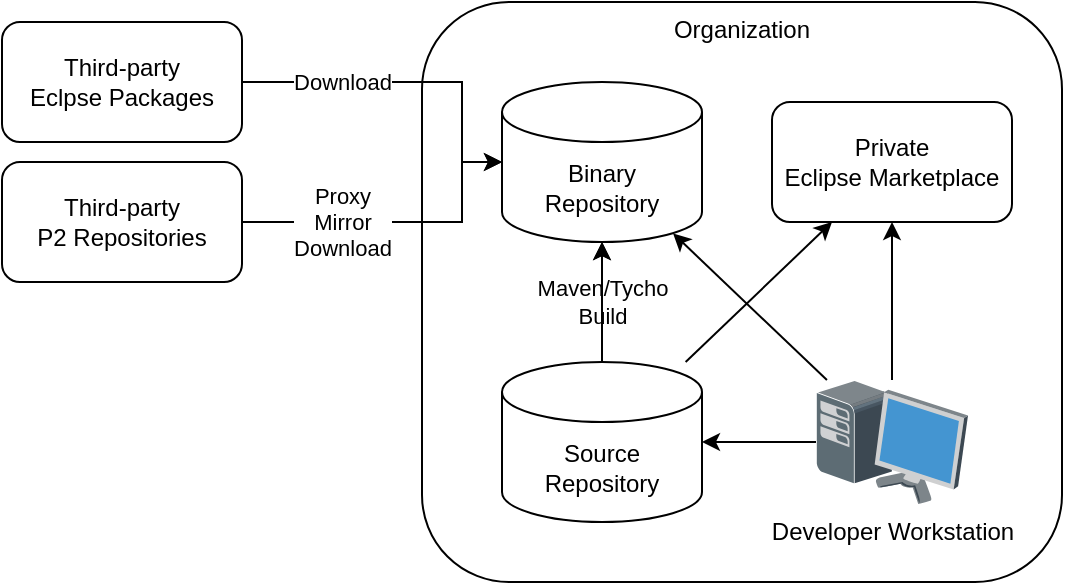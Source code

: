 <mxfile version="16.5.1" type="device"><diagram id="agFjbcYcVc0equVDcLEy" name="Page-1"><mxGraphModel dx="1102" dy="1025" grid="1" gridSize="10" guides="1" tooltips="1" connect="1" arrows="1" fold="1" page="1" pageScale="1" pageWidth="850" pageHeight="1100" math="0" shadow="0"><root><mxCell id="0"/><mxCell id="1" parent="0"/><mxCell id="oVzfF4VlW9KZ73lAIH3O-2" value="Organization" style="rounded=1;whiteSpace=wrap;html=1;verticalAlign=top;" vertex="1" parent="1"><mxGeometry x="260" y="370" width="320" height="290" as="geometry"/></mxCell><mxCell id="oVzfF4VlW9KZ73lAIH3O-1" value="Binary&lt;br&gt;Repository" style="shape=cylinder3;whiteSpace=wrap;html=1;boundedLbl=1;backgroundOutline=1;size=15;" vertex="1" parent="1"><mxGeometry x="300" y="410" width="100" height="80" as="geometry"/></mxCell><mxCell id="oVzfF4VlW9KZ73lAIH3O-5" value="Download" style="edgeStyle=orthogonalEdgeStyle;rounded=0;orthogonalLoop=1;jettySize=auto;html=1;exitX=1;exitY=0.5;exitDx=0;exitDy=0;entryX=0;entryY=0.5;entryDx=0;entryDy=0;entryPerimeter=0;" edge="1" parent="1" source="oVzfF4VlW9KZ73lAIH3O-3" target="oVzfF4VlW9KZ73lAIH3O-1"><mxGeometry x="-0.412" relative="1" as="geometry"><Array as="points"><mxPoint x="280" y="410"/><mxPoint x="280" y="450"/></Array><mxPoint as="offset"/></mxGeometry></mxCell><mxCell id="oVzfF4VlW9KZ73lAIH3O-3" value="Third-party&lt;br&gt;Eclpse Packages" style="rounded=1;whiteSpace=wrap;html=1;" vertex="1" parent="1"><mxGeometry x="50" y="380" width="120" height="60" as="geometry"/></mxCell><mxCell id="oVzfF4VlW9KZ73lAIH3O-6" value="Proxy&lt;br&gt;Mirror&lt;br&gt;Download" style="edgeStyle=orthogonalEdgeStyle;rounded=0;orthogonalLoop=1;jettySize=auto;html=1;exitX=1;exitY=0.5;exitDx=0;exitDy=0;" edge="1" parent="1" source="oVzfF4VlW9KZ73lAIH3O-4" target="oVzfF4VlW9KZ73lAIH3O-1"><mxGeometry x="-0.375" relative="1" as="geometry"><Array as="points"><mxPoint x="280" y="480"/><mxPoint x="280" y="450"/></Array><mxPoint as="offset"/></mxGeometry></mxCell><mxCell id="oVzfF4VlW9KZ73lAIH3O-4" value="Third-party&lt;br&gt;P2 Repositories" style="rounded=1;whiteSpace=wrap;html=1;" vertex="1" parent="1"><mxGeometry x="50" y="450" width="120" height="60" as="geometry"/></mxCell><mxCell id="oVzfF4VlW9KZ73lAIH3O-8" value="Maven/Tycho&lt;br&gt;Build" style="edgeStyle=orthogonalEdgeStyle;rounded=0;orthogonalLoop=1;jettySize=auto;html=1;exitX=0.5;exitY=0;exitDx=0;exitDy=0;exitPerimeter=0;entryX=0.5;entryY=1;entryDx=0;entryDy=0;entryPerimeter=0;" edge="1" parent="1" source="oVzfF4VlW9KZ73lAIH3O-7" target="oVzfF4VlW9KZ73lAIH3O-1"><mxGeometry relative="1" as="geometry"><mxPoint as="offset"/></mxGeometry></mxCell><mxCell id="oVzfF4VlW9KZ73lAIH3O-9" value="" style="edgeStyle=orthogonalEdgeStyle;rounded=0;orthogonalLoop=1;jettySize=auto;html=1;" edge="1" parent="1" source="oVzfF4VlW9KZ73lAIH3O-7" target="oVzfF4VlW9KZ73lAIH3O-1"><mxGeometry relative="1" as="geometry"/></mxCell><mxCell id="oVzfF4VlW9KZ73lAIH3O-7" value="Source Repository" style="shape=cylinder3;whiteSpace=wrap;html=1;boundedLbl=1;backgroundOutline=1;size=15;" vertex="1" parent="1"><mxGeometry x="300" y="550" width="100" height="80" as="geometry"/></mxCell><mxCell id="oVzfF4VlW9KZ73lAIH3O-10" value="Private&lt;br&gt;Eclipse Marketplace" style="rounded=1;whiteSpace=wrap;html=1;" vertex="1" parent="1"><mxGeometry x="435" y="420" width="120" height="60" as="geometry"/></mxCell><mxCell id="oVzfF4VlW9KZ73lAIH3O-11" value="Developer Workstation" style="shadow=0;dashed=0;html=1;labelPosition=center;verticalLabelPosition=bottom;verticalAlign=top;align=center;outlineConnect=0;shape=mxgraph.veeam.3d.workstation;" vertex="1" parent="1"><mxGeometry x="457" y="559" width="76" height="62" as="geometry"/></mxCell><mxCell id="oVzfF4VlW9KZ73lAIH3O-13" value="" style="endArrow=classic;html=1;rounded=0;entryX=0.855;entryY=1;entryDx=0;entryDy=-4.35;entryPerimeter=0;" edge="1" parent="1" source="oVzfF4VlW9KZ73lAIH3O-11" target="oVzfF4VlW9KZ73lAIH3O-1"><mxGeometry width="50" height="50" relative="1" as="geometry"><mxPoint x="400" y="500" as="sourcePoint"/><mxPoint x="450" y="450" as="targetPoint"/></mxGeometry></mxCell><mxCell id="oVzfF4VlW9KZ73lAIH3O-14" value="" style="endArrow=classic;html=1;rounded=0;" edge="1" parent="1" source="oVzfF4VlW9KZ73lAIH3O-11" target="oVzfF4VlW9KZ73lAIH3O-7"><mxGeometry width="50" height="50" relative="1" as="geometry"><mxPoint x="400" y="500" as="sourcePoint"/><mxPoint x="450" y="450" as="targetPoint"/></mxGeometry></mxCell><mxCell id="oVzfF4VlW9KZ73lAIH3O-15" value="" style="endArrow=classic;html=1;rounded=0;entryX=0.5;entryY=1;entryDx=0;entryDy=0;" edge="1" parent="1" source="oVzfF4VlW9KZ73lAIH3O-11" target="oVzfF4VlW9KZ73lAIH3O-10"><mxGeometry width="50" height="50" relative="1" as="geometry"><mxPoint x="400" y="500" as="sourcePoint"/><mxPoint x="450" y="450" as="targetPoint"/></mxGeometry></mxCell><mxCell id="oVzfF4VlW9KZ73lAIH3O-16" value="" style="endArrow=classic;html=1;rounded=0;entryX=0.25;entryY=1;entryDx=0;entryDy=0;" edge="1" parent="1" source="oVzfF4VlW9KZ73lAIH3O-7" target="oVzfF4VlW9KZ73lAIH3O-10"><mxGeometry width="50" height="50" relative="1" as="geometry"><mxPoint x="400" y="500" as="sourcePoint"/><mxPoint x="450" y="450" as="targetPoint"/></mxGeometry></mxCell></root></mxGraphModel></diagram></mxfile>